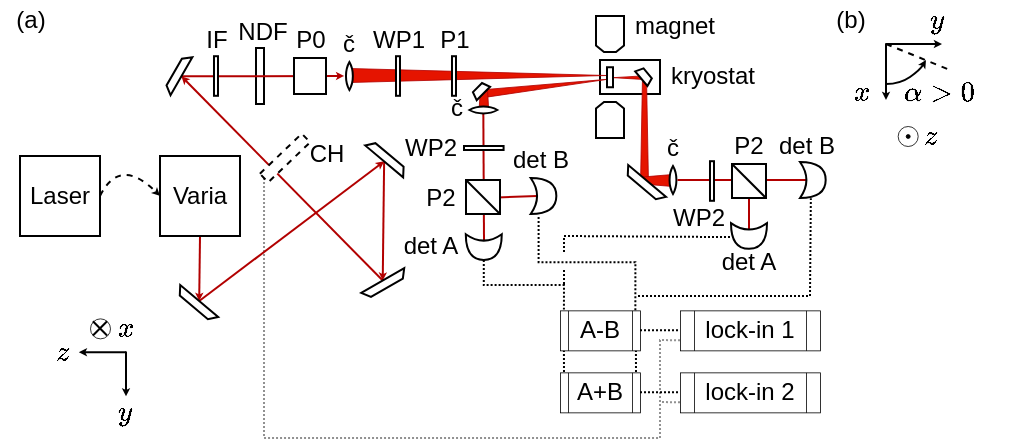 <mxfile version="17.4.2" type="device"><diagram id="BBrLvVu9JXrTJcatdUul" name="Page-1"><mxGraphModel dx="474" dy="522" grid="1" gridSize="10" guides="1" tooltips="1" connect="1" arrows="1" fold="1" page="1" pageScale="1" pageWidth="500" pageHeight="229" math="1" shadow="0"><root><mxCell id="0"/><mxCell id="1" parent="0"/><mxCell id="tFVecaaHPNf04RQiXIKe-158" value="" style="endArrow=none;html=1;rounded=0;endSize=1;targetPerimeterSpacing=6;strokeColor=#000000;strokeWidth=1;fillColor=#6d8764;endFill=0;dashed=1;" parent="1" edge="1"><mxGeometry width="50" height="50" relative="1" as="geometry"><mxPoint x="443" y="24" as="sourcePoint"/><mxPoint x="475" y="37" as="targetPoint"/></mxGeometry></mxCell><mxCell id="tFVecaaHPNf04RQiXIKe-135" value="" style="endArrow=none;html=1;strokeWidth=1;rounded=0;endSize=1;targetPerimeterSpacing=6;exitX=0;exitY=0.5;exitDx=0;exitDy=0;strokeColor=#919191;entryX=0;entryY=0.75;entryDx=0;entryDy=0;dashed=1;dashPattern=1 1;" parent="1" source="tFVecaaHPNf04RQiXIKe-39" target="tFVecaaHPNf04RQiXIKe-130" edge="1"><mxGeometry width="50" height="50" relative="1" as="geometry"><mxPoint x="129.944" y="88.849" as="sourcePoint"/><mxPoint x="330" y="220" as="targetPoint"/><Array as="points"><mxPoint x="132" y="221"/><mxPoint x="330" y="221"/><mxPoint x="330" y="172"/></Array></mxGeometry></mxCell><mxCell id="tFVecaaHPNf04RQiXIKe-107" value="" style="endArrow=none;html=1;rounded=0;endSize=1;targetPerimeterSpacing=6;strokeWidth=1;exitX=0.25;exitY=0.5;exitDx=0;exitDy=0;exitPerimeter=0;entryX=0.5;entryY=1;entryDx=0;entryDy=0;fillColor=#e51400;strokeColor=#B20000;" parent="1" source="tFVecaaHPNf04RQiXIKe-104" target="tFVecaaHPNf04RQiXIKe-102" edge="1"><mxGeometry width="50" height="50" relative="1" as="geometry"><mxPoint x="350" y="110" as="sourcePoint"/><mxPoint x="400" y="60" as="targetPoint"/></mxGeometry></mxCell><mxCell id="tFVecaaHPNf04RQiXIKe-50" value="" style="verticalLabelPosition=bottom;verticalAlign=top;html=1;shape=mxgraph.basic.rect;fillColor2=none;strokeWidth=1;size=20;indent=5;" parent="1" vertex="1"><mxGeometry x="300" y="32" width="30" height="17" as="geometry"/></mxCell><mxCell id="tFVecaaHPNf04RQiXIKe-97" value="" style="shape=trapezoid;perimeter=trapezoidPerimeter;whiteSpace=wrap;html=1;fixedSize=1;strokeWidth=0.4;fillColor=#e51400;fontColor=#ffffff;strokeColor=#B20000;size=1.002;" parent="1" vertex="1"><mxGeometry x="320" y="40" width="4" height="54" as="geometry"/></mxCell><mxCell id="tFVecaaHPNf04RQiXIKe-94" value="" style="triangle;whiteSpace=wrap;html=1;strokeWidth=0.4;rotation=-180;fillColor=#e51400;fontColor=#ffffff;strokeColor=#B20000;" parent="1" vertex="1"><mxGeometry x="306.5" y="39.58" width="16.5" height="2" as="geometry"/></mxCell><mxCell id="tFVecaaHPNf04RQiXIKe-89" value="" style="endArrow=none;html=1;rounded=0;endSize=1;targetPerimeterSpacing=6;strokeWidth=1;entryX=0.25;entryY=0.5;entryDx=0;entryDy=0;entryPerimeter=0;fillColor=#e51400;strokeColor=#B20000;" parent="1" target="tFVecaaHPNf04RQiXIKe-88" edge="1"><mxGeometry width="50" height="50" relative="1" as="geometry"><mxPoint x="242" y="101" as="sourcePoint"/><mxPoint x="282" y="81" as="targetPoint"/></mxGeometry></mxCell><mxCell id="tFVecaaHPNf04RQiXIKe-81" value="" style="endArrow=none;html=1;rounded=0;endSize=1;targetPerimeterSpacing=6;strokeWidth=1;fillColor=#e51400;strokeColor=#B20000;entryX=0.898;entryY=0.503;entryDx=0;entryDy=0;entryPerimeter=0;" parent="1" target="tFVecaaHPNf04RQiXIKe-69" edge="1"><mxGeometry width="50" height="50" relative="1" as="geometry"><mxPoint x="242" y="122" as="sourcePoint"/><mxPoint x="240" y="70" as="targetPoint"/></mxGeometry></mxCell><mxCell id="tFVecaaHPNf04RQiXIKe-77" value="" style="triangle;whiteSpace=wrap;html=1;strokeWidth=0.4;fillColor=#e51400;strokeColor=#B20000;fontColor=#ffffff;rotation=-6.6;" parent="1" vertex="1"><mxGeometry x="240" y="43.07" width="63.5" height="4" as="geometry"/></mxCell><mxCell id="tFVecaaHPNf04RQiXIKe-79" value="" style="shape=trapezoid;perimeter=trapezoidPerimeter;whiteSpace=wrap;html=1;fixedSize=1;strokeWidth=0.4;size=0.59;fillColor=#e51400;fontColor=#ffffff;strokeColor=#B20000;" parent="1" vertex="1"><mxGeometry x="239.41" y="45" width="4.59" height="10" as="geometry"/></mxCell><mxCell id="tFVecaaHPNf04RQiXIKe-74" value="" style="triangle;whiteSpace=wrap;html=1;strokeWidth=0.4;fillColor=#e51400;strokeColor=#B20000;fontColor=#ffffff;" parent="1" vertex="1"><mxGeometry x="175" y="36" width="128" height="7" as="geometry"/></mxCell><mxCell id="tFVecaaHPNf04RQiXIKe-2" value="Laser" style="whiteSpace=wrap;html=1;aspect=fixed;" parent="1" vertex="1"><mxGeometry x="10" y="80" width="40" height="40" as="geometry"/></mxCell><mxCell id="tFVecaaHPNf04RQiXIKe-6" value="" style="curved=1;endArrow=classic;html=1;rounded=0;exitX=1;exitY=0.5;exitDx=0;exitDy=0;entryX=0;entryY=0.5;entryDx=0;entryDy=0;strokeWidth=1;endSize=1;dashed=1;" parent="1" source="tFVecaaHPNf04RQiXIKe-2" target="tFVecaaHPNf04RQiXIKe-1" edge="1"><mxGeometry width="50" height="50" relative="1" as="geometry"><mxPoint x="30" y="70" as="sourcePoint"/><mxPoint x="80" y="20" as="targetPoint"/><Array as="points"><mxPoint x="60" y="80"/></Array></mxGeometry></mxCell><mxCell id="tFVecaaHPNf04RQiXIKe-7" value="" style="endArrow=classic;html=1;rounded=0;exitX=0.5;exitY=1;exitDx=0;exitDy=0;entryX=0.5;entryY=1;entryDx=0;entryDy=0;endSize=1;fillColor=#e51400;strokeColor=#B20000;" parent="1" source="tFVecaaHPNf04RQiXIKe-1" target="tFVecaaHPNf04RQiXIKe-27" edge="1"><mxGeometry width="50" height="50" relative="1" as="geometry"><mxPoint x="400" y="150" as="sourcePoint"/><mxPoint x="100" y="150" as="targetPoint"/></mxGeometry></mxCell><mxCell id="tFVecaaHPNf04RQiXIKe-29" value="" style="endArrow=classic;html=1;rounded=0;exitX=0.5;exitY=1;exitDx=0;exitDy=0;entryX=0.5;entryY=1;entryDx=0;entryDy=0;endSize=1;fillColor=#e51400;strokeColor=#B20000;" parent="1" source="tFVecaaHPNf04RQiXIKe-27" target="tFVecaaHPNf04RQiXIKe-28" edge="1"><mxGeometry width="50" height="50" relative="1" as="geometry"><mxPoint x="120" y="140" as="sourcePoint"/><mxPoint x="170" y="90" as="targetPoint"/></mxGeometry></mxCell><mxCell id="tFVecaaHPNf04RQiXIKe-33" value="" style="endArrow=classic;html=1;rounded=0;entryX=0.5;entryY=1;entryDx=0;entryDy=0;exitX=0.5;exitY=1;exitDx=0;exitDy=0;endSize=1;fillColor=#e51400;strokeColor=#B20000;" parent="1" source="tFVecaaHPNf04RQiXIKe-28" target="tFVecaaHPNf04RQiXIKe-32" edge="1"><mxGeometry width="50" height="50" relative="1" as="geometry"><mxPoint x="107" y="130" as="sourcePoint"/><mxPoint x="157" y="80" as="targetPoint"/></mxGeometry></mxCell><mxCell id="tFVecaaHPNf04RQiXIKe-34" value="" style="endArrow=classic;html=1;rounded=0;endSize=1;strokeWidth=1;exitX=0.5;exitY=1;exitDx=0;exitDy=0;entryX=0.5;entryY=1;entryDx=0;entryDy=0;fillColor=#e51400;strokeColor=#B20000;" parent="1" source="tFVecaaHPNf04RQiXIKe-32" target="tFVecaaHPNf04RQiXIKe-35" edge="1"><mxGeometry width="50" height="50" relative="1" as="geometry"><mxPoint x="130" y="140" as="sourcePoint"/><mxPoint x="100" y="50" as="targetPoint"/></mxGeometry></mxCell><mxCell id="tFVecaaHPNf04RQiXIKe-37" value="" style="rounded=0;whiteSpace=wrap;html=1;" parent="1" vertex="1"><mxGeometry x="128" y="26" width="4" height="28" as="geometry"/></mxCell><mxCell id="tFVecaaHPNf04RQiXIKe-38" value="NDF" style="text;html=1;align=center;verticalAlign=middle;resizable=0;points=[];autosize=1;strokeColor=none;fillColor=none;" parent="1" vertex="1"><mxGeometry x="111" y="8" width="40" height="20" as="geometry"/></mxCell><mxCell id="tFVecaaHPNf04RQiXIKe-39" value="" style="rounded=0;whiteSpace=wrap;html=1;dashed=1;rotation=-43.7;" parent="1" vertex="1"><mxGeometry x="128" y="78" width="29" height="6" as="geometry"/></mxCell><mxCell id="tFVecaaHPNf04RQiXIKe-40" value="CH" style="text;html=1;align=center;verticalAlign=middle;resizable=0;points=[];autosize=1;strokeColor=none;fillColor=none;" parent="1" vertex="1"><mxGeometry x="148" y="69" width="30" height="20" as="geometry"/></mxCell><mxCell id="tFVecaaHPNf04RQiXIKe-42" value="P0" style="text;html=1;align=center;verticalAlign=middle;resizable=0;points=[];autosize=1;strokeColor=none;fillColor=none;" parent="1" vertex="1"><mxGeometry x="140" y="12" width="30" height="20" as="geometry"/></mxCell><mxCell id="tFVecaaHPNf04RQiXIKe-44" value="" style="whiteSpace=wrap;html=1;shape=mxgraph.basic.pointed_oval;" parent="1" vertex="1"><mxGeometry x="172.41" y="33" width="4.59" height="14" as="geometry"/></mxCell><mxCell id="tFVecaaHPNf04RQiXIKe-47" value="" style="shape=loopLimit;whiteSpace=wrap;html=1;size=4;" parent="1" vertex="1"><mxGeometry x="298" y="53" width="14" height="18" as="geometry"/></mxCell><mxCell id="tFVecaaHPNf04RQiXIKe-49" value="" style="shape=loopLimit;whiteSpace=wrap;html=1;size=4;rotation=-180;" parent="1" vertex="1"><mxGeometry x="298" y="10" width="14" height="18" as="geometry"/></mxCell><mxCell id="tFVecaaHPNf04RQiXIKe-51" value="" style="endArrow=classic;html=1;rounded=0;strokeWidth=1;exitX=0.5;exitY=1;exitDx=0;exitDy=0;endSize=1;entryX=-0.071;entryY=0.499;entryDx=0;entryDy=0;entryPerimeter=0;fillColor=#e51400;strokeColor=#B20000;" parent="1" source="tFVecaaHPNf04RQiXIKe-35" target="tFVecaaHPNf04RQiXIKe-44" edge="1"><mxGeometry width="50" height="50" relative="1" as="geometry"><mxPoint x="220" y="80" as="sourcePoint"/><mxPoint x="196" y="40" as="targetPoint"/></mxGeometry></mxCell><mxCell id="tFVecaaHPNf04RQiXIKe-55" value="" style="shape=trapezoid;perimeter=trapezoidPerimeter;whiteSpace=wrap;html=1;fixedSize=1;rotation=-45;size=1.54;" parent="1" vertex="1"><mxGeometry x="235.46" y="45.17" width="9.5" height="4.17" as="geometry"/></mxCell><mxCell id="tFVecaaHPNf04RQiXIKe-58" value="" style="rounded=0;whiteSpace=wrap;html=1;" parent="1" vertex="1"><mxGeometry x="232" y="75" width="19.79" height="2" as="geometry"/></mxCell><mxCell id="tFVecaaHPNf04RQiXIKe-59" value="č" style="text;html=1;align=center;verticalAlign=middle;resizable=0;points=[];autosize=1;strokeColor=none;fillColor=none;" parent="1" vertex="1"><mxGeometry x="163.7" y="14" width="20" height="20" as="geometry"/></mxCell><mxCell id="tFVecaaHPNf04RQiXIKe-60" value="magnet" style="text;html=1;align=center;verticalAlign=middle;resizable=0;points=[];autosize=1;strokeColor=none;fillColor=none;" parent="1" vertex="1"><mxGeometry x="306.5" y="5" width="60" height="20" as="geometry"/></mxCell><mxCell id="tFVecaaHPNf04RQiXIKe-61" value="kryostat" style="text;html=1;align=center;verticalAlign=middle;resizable=0;points=[];autosize=1;strokeColor=none;fillColor=none;" parent="1" vertex="1"><mxGeometry x="326" y="30" width="60" height="20" as="geometry"/></mxCell><mxCell id="tFVecaaHPNf04RQiXIKe-64" value="IF" style="text;html=1;align=center;verticalAlign=middle;resizable=0;points=[];autosize=1;strokeColor=none;fillColor=none;" parent="1" vertex="1"><mxGeometry x="93" y="12" width="30" height="20" as="geometry"/></mxCell><mxCell id="tFVecaaHPNf04RQiXIKe-65" value="" style="rounded=0;whiteSpace=wrap;html=1;rotation=90;" parent="1" vertex="1"><mxGeometry x="98.1" y="39" width="19.79" height="2" as="geometry"/></mxCell><mxCell id="tFVecaaHPNf04RQiXIKe-66" value="" style="rounded=0;whiteSpace=wrap;html=1;rotation=90;" parent="1" vertex="1"><mxGeometry x="189.1" y="39" width="19.79" height="2" as="geometry"/></mxCell><mxCell id="tFVecaaHPNf04RQiXIKe-67" value="" style="rounded=0;whiteSpace=wrap;html=1;rotation=90;" parent="1" vertex="1"><mxGeometry x="217.1" y="39" width="19.79" height="2" as="geometry"/></mxCell><mxCell id="tFVecaaHPNf04RQiXIKe-69" value="" style="whiteSpace=wrap;html=1;shape=mxgraph.basic.pointed_oval;rotation=90;" parent="1" vertex="1"><mxGeometry x="239.41" y="50" width="4.59" height="14" as="geometry"/></mxCell><mxCell id="tFVecaaHPNf04RQiXIKe-41" value="" style="rounded=0;whiteSpace=wrap;html=1;" parent="1" vertex="1"><mxGeometry x="147" y="31" width="16" height="18" as="geometry"/></mxCell><mxCell id="tFVecaaHPNf04RQiXIKe-35" value="" style="shape=trapezoid;perimeter=trapezoidPerimeter;whiteSpace=wrap;html=1;fixedSize=1;rotation=-60;size=3.214;" parent="1" vertex="1"><mxGeometry x="78" y="37" width="21.82" height="4.17" as="geometry"/></mxCell><mxCell id="tFVecaaHPNf04RQiXIKe-28" value="" style="shape=trapezoid;perimeter=trapezoidPerimeter;whiteSpace=wrap;html=1;fixedSize=1;rotation=40;size=3.214;" parent="1" vertex="1"><mxGeometry x="181" y="79" width="24.82" height="4.17" as="geometry"/></mxCell><mxCell id="tFVecaaHPNf04RQiXIKe-1" value="Varia" style="whiteSpace=wrap;html=1;aspect=fixed;" parent="1" vertex="1"><mxGeometry x="80" y="80" width="40" height="40" as="geometry"/></mxCell><mxCell id="tFVecaaHPNf04RQiXIKe-27" value="" style="shape=trapezoid;perimeter=trapezoidPerimeter;whiteSpace=wrap;html=1;fixedSize=1;rotation=-140;size=3.214;" parent="1" vertex="1"><mxGeometry x="85.88" y="152.01" width="24.76" height="4.17" as="geometry"/></mxCell><mxCell id="tFVecaaHPNf04RQiXIKe-32" value="" style="shape=trapezoid;perimeter=trapezoidPerimeter;whiteSpace=wrap;html=1;fixedSize=1;rotation=-210;size=3.214;" parent="1" vertex="1"><mxGeometry x="180" y="142" width="24.82" height="4.17" as="geometry"/></mxCell><mxCell id="tFVecaaHPNf04RQiXIKe-48" value="" style="verticalLabelPosition=bottom;verticalAlign=top;html=1;shape=mxgraph.basic.rect;fillColor2=none;strokeWidth=1;size=20;indent=5;" parent="1" vertex="1"><mxGeometry x="303.5" y="35.58" width="3" height="10" as="geometry"/></mxCell><mxCell id="tFVecaaHPNf04RQiXIKe-82" value="" style="whiteSpace=wrap;html=1;aspect=fixed;strokeWidth=1;" parent="1" vertex="1"><mxGeometry x="233" y="92" width="17" height="17" as="geometry"/></mxCell><mxCell id="tFVecaaHPNf04RQiXIKe-83" value="" style="endArrow=none;html=1;rounded=0;endSize=1;targetPerimeterSpacing=6;strokeWidth=1;exitX=0;exitY=0;exitDx=0;exitDy=0;entryX=1;entryY=1;entryDx=0;entryDy=0;" parent="1" source="tFVecaaHPNf04RQiXIKe-82" target="tFVecaaHPNf04RQiXIKe-82" edge="1"><mxGeometry width="50" height="50" relative="1" as="geometry"><mxPoint x="230" y="100" as="sourcePoint"/><mxPoint x="280" y="50" as="targetPoint"/></mxGeometry></mxCell><mxCell id="tFVecaaHPNf04RQiXIKe-84" value="WP2" style="text;html=1;align=center;verticalAlign=middle;resizable=0;points=[];autosize=1;strokeColor=none;fillColor=none;" parent="1" vertex="1"><mxGeometry x="195.46" y="66" width="40" height="20" as="geometry"/></mxCell><mxCell id="tFVecaaHPNf04RQiXIKe-85" value="P1" style="text;html=1;align=center;verticalAlign=middle;resizable=0;points=[];autosize=1;strokeColor=none;fillColor=none;" parent="1" vertex="1"><mxGeometry x="212" y="12" width="30" height="20" as="geometry"/></mxCell><mxCell id="tFVecaaHPNf04RQiXIKe-86" value="WP1" style="text;html=1;align=center;verticalAlign=middle;resizable=0;points=[];autosize=1;strokeColor=none;fillColor=none;" parent="1" vertex="1"><mxGeometry x="179" y="12" width="40" height="20" as="geometry"/></mxCell><mxCell id="tFVecaaHPNf04RQiXIKe-87" value="" style="shape=xor;whiteSpace=wrap;html=1;strokeWidth=1;rotation=90;" parent="1" vertex="1"><mxGeometry x="235.47" y="116.53" width="12.84" height="18" as="geometry"/></mxCell><mxCell id="tFVecaaHPNf04RQiXIKe-88" value="" style="shape=xor;whiteSpace=wrap;html=1;strokeWidth=1;rotation=0;" parent="1" vertex="1"><mxGeometry x="265.33" y="91" width="12.84" height="18" as="geometry"/></mxCell><mxCell id="tFVecaaHPNf04RQiXIKe-90" value="det A" style="text;html=1;align=center;verticalAlign=middle;resizable=0;points=[];autosize=1;strokeColor=none;fillColor=none;" parent="1" vertex="1"><mxGeometry x="195.46" y="114.53" width="40" height="20" as="geometry"/></mxCell><mxCell id="tFVecaaHPNf04RQiXIKe-92" value="det B" style="text;html=1;align=center;verticalAlign=middle;resizable=0;points=[];autosize=1;strokeColor=none;fillColor=none;" parent="1" vertex="1"><mxGeometry x="250" y="72.09" width="40" height="20" as="geometry"/></mxCell><mxCell id="tFVecaaHPNf04RQiXIKe-93" value="" style="shape=trapezoid;perimeter=trapezoidPerimeter;whiteSpace=wrap;html=1;fixedSize=1;rotation=50;size=1.54;" parent="1" vertex="1"><mxGeometry x="317.5" y="37.92" width="9.5" height="4.17" as="geometry"/></mxCell><mxCell id="tFVecaaHPNf04RQiXIKe-99" value="" style="shape=trapezoid;perimeter=trapezoidPerimeter;whiteSpace=wrap;html=1;fixedSize=1;strokeWidth=0.4;rotation=-90;size=1.43;fillColor=#e51400;fontColor=#ffffff;strokeColor=#B20000;" parent="1" vertex="1"><mxGeometry x="324.5" y="83.5" width="6" height="17" as="geometry"/></mxCell><mxCell id="tFVecaaHPNf04RQiXIKe-98" value="" style="whiteSpace=wrap;html=1;shape=mxgraph.basic.pointed_oval;" parent="1" vertex="1"><mxGeometry x="334.2" y="85" width="4.59" height="14" as="geometry"/></mxCell><mxCell id="tFVecaaHPNf04RQiXIKe-95" value="" style="shape=trapezoid;perimeter=trapezoidPerimeter;whiteSpace=wrap;html=1;fixedSize=1;rotation=-140;size=3.214;" parent="1" vertex="1"><mxGeometry x="309.87" y="92.0" width="24.76" height="4.17" as="geometry"/></mxCell><mxCell id="tFVecaaHPNf04RQiXIKe-100" value="" style="endArrow=none;html=1;rounded=0;endSize=1;targetPerimeterSpacing=6;strokeWidth=1;fillColor=#e51400;strokeColor=#B20000;exitX=0.987;exitY=0.496;exitDx=0;exitDy=0;exitPerimeter=0;" parent="1" source="tFVecaaHPNf04RQiXIKe-98" edge="1"><mxGeometry width="50" height="50" relative="1" as="geometry"><mxPoint x="375.0" y="94" as="sourcePoint"/><mxPoint x="403" y="92" as="targetPoint"/></mxGeometry></mxCell><mxCell id="tFVecaaHPNf04RQiXIKe-101" value="" style="rounded=0;whiteSpace=wrap;html=1;rotation=90;" parent="1" vertex="1"><mxGeometry x="346.1" y="91.5" width="19.79" height="2" as="geometry"/></mxCell><mxCell id="tFVecaaHPNf04RQiXIKe-102" value="" style="whiteSpace=wrap;html=1;aspect=fixed;strokeWidth=1;" parent="1" vertex="1"><mxGeometry x="366" y="84" width="17" height="17" as="geometry"/></mxCell><mxCell id="tFVecaaHPNf04RQiXIKe-103" value="" style="endArrow=none;html=1;rounded=0;endSize=1;targetPerimeterSpacing=6;strokeWidth=1;exitX=0;exitY=0;exitDx=0;exitDy=0;entryX=1;entryY=1;entryDx=0;entryDy=0;" parent="1" source="tFVecaaHPNf04RQiXIKe-102" target="tFVecaaHPNf04RQiXIKe-102" edge="1"><mxGeometry width="50" height="50" relative="1" as="geometry"><mxPoint x="363" y="94" as="sourcePoint"/><mxPoint x="413" y="44" as="targetPoint"/></mxGeometry></mxCell><mxCell id="tFVecaaHPNf04RQiXIKe-104" value="" style="shape=xor;whiteSpace=wrap;html=1;strokeWidth=1;rotation=90;" parent="1" vertex="1"><mxGeometry x="368.08" y="111" width="12.84" height="18" as="geometry"/></mxCell><mxCell id="tFVecaaHPNf04RQiXIKe-105" value="" style="shape=xor;whiteSpace=wrap;html=1;strokeWidth=1;rotation=0;" parent="1" vertex="1"><mxGeometry x="400" y="83" width="12.84" height="18" as="geometry"/></mxCell><mxCell id="tFVecaaHPNf04RQiXIKe-106" value="det B" style="text;html=1;align=center;verticalAlign=middle;resizable=0;points=[];autosize=1;strokeColor=none;fillColor=none;" parent="1" vertex="1"><mxGeometry x="383" y="65.09" width="40" height="20" as="geometry"/></mxCell><mxCell id="tFVecaaHPNf04RQiXIKe-108" value="WP2" style="text;html=1;align=center;verticalAlign=middle;resizable=0;points=[];autosize=1;strokeColor=none;fillColor=none;" parent="1" vertex="1"><mxGeometry x="329" y="101" width="40" height="20" as="geometry"/></mxCell><mxCell id="tFVecaaHPNf04RQiXIKe-109" value="det A" style="text;html=1;align=center;verticalAlign=middle;resizable=0;points=[];autosize=1;strokeColor=none;fillColor=none;" parent="1" vertex="1"><mxGeometry x="353.5" y="123.17" width="40" height="20" as="geometry"/></mxCell><mxCell id="tFVecaaHPNf04RQiXIKe-110" value="č" style="text;html=1;align=center;verticalAlign=middle;resizable=0;points=[];autosize=1;strokeColor=none;fillColor=none;" parent="1" vertex="1"><mxGeometry x="218" y="46" width="20" height="20" as="geometry"/></mxCell><mxCell id="tFVecaaHPNf04RQiXIKe-111" value="č" style="text;html=1;align=center;verticalAlign=middle;resizable=0;points=[];autosize=1;strokeColor=none;fillColor=none;" parent="1" vertex="1"><mxGeometry x="326.1" y="66" width="20" height="20" as="geometry"/></mxCell><mxCell id="tFVecaaHPNf04RQiXIKe-113" value="A-B" style="shape=process;whiteSpace=wrap;html=1;backgroundOutline=1;strokeWidth=0.4;" parent="1" vertex="1"><mxGeometry x="280" y="157.18" width="40" height="20" as="geometry"/></mxCell><mxCell id="tFVecaaHPNf04RQiXIKe-114" value="A+B" style="shape=process;whiteSpace=wrap;html=1;backgroundOutline=1;strokeWidth=0.4;" parent="1" vertex="1"><mxGeometry x="280" y="188.18" width="40" height="20" as="geometry"/></mxCell><mxCell id="tFVecaaHPNf04RQiXIKe-115" value="" style="endArrow=none;dashed=1;html=1;rounded=0;endSize=1;targetPerimeterSpacing=6;strokeWidth=1;exitX=1;exitY=0.5;exitDx=0;exitDy=0;exitPerimeter=0;entryX=0.049;entryY=-0.024;entryDx=0;entryDy=0;edgeStyle=orthogonalEdgeStyle;dashPattern=1 1;entryPerimeter=0;" parent="1" source="tFVecaaHPNf04RQiXIKe-87" target="tFVecaaHPNf04RQiXIKe-113" edge="1"><mxGeometry width="50" height="50" relative="1" as="geometry"><mxPoint x="330" y="170" as="sourcePoint"/><mxPoint x="380" y="120" as="targetPoint"/></mxGeometry></mxCell><mxCell id="tFVecaaHPNf04RQiXIKe-117" value="" style="endArrow=none;dashed=1;html=1;dashPattern=1 1;strokeWidth=1;rounded=0;endSize=1;targetPerimeterSpacing=6;entryX=0.309;entryY=1.056;entryDx=0;entryDy=0;entryPerimeter=0;exitX=0.942;exitY=-0.002;exitDx=0;exitDy=0;edgeStyle=orthogonalEdgeStyle;exitPerimeter=0;" parent="1" source="tFVecaaHPNf04RQiXIKe-113" target="tFVecaaHPNf04RQiXIKe-88" edge="1"><mxGeometry width="50" height="50" relative="1" as="geometry"><mxPoint x="330" y="170" as="sourcePoint"/><mxPoint x="380" y="120" as="targetPoint"/></mxGeometry></mxCell><mxCell id="tFVecaaHPNf04RQiXIKe-121" value="" style="endArrow=none;dashed=1;html=1;dashPattern=1 1;strokeWidth=1;rounded=0;endSize=1;targetPerimeterSpacing=6;entryX=0.049;entryY=1.012;entryDx=0;entryDy=0;entryPerimeter=0;" parent="1" target="tFVecaaHPNf04RQiXIKe-113" edge="1"><mxGeometry width="50" height="50" relative="1" as="geometry"><mxPoint x="282" y="188" as="sourcePoint"/><mxPoint x="320" y="130" as="targetPoint"/></mxGeometry></mxCell><mxCell id="tFVecaaHPNf04RQiXIKe-122" value="" style="endArrow=none;dashed=1;html=1;dashPattern=1 1;strokeWidth=1;rounded=0;endSize=1;targetPerimeterSpacing=6;entryX=0.049;entryY=1.012;entryDx=0;entryDy=0;entryPerimeter=0;" parent="1" edge="1"><mxGeometry width="50" height="50" relative="1" as="geometry"><mxPoint x="318" y="188" as="sourcePoint"/><mxPoint x="317.96" y="177.42" as="targetPoint"/></mxGeometry></mxCell><mxCell id="tFVecaaHPNf04RQiXIKe-124" value="" style="endArrow=none;dashed=1;html=1;dashPattern=1 1;strokeWidth=1;rounded=0;endSize=1;targetPerimeterSpacing=6;entryX=0.543;entryY=0.955;entryDx=0;entryDy=0;entryPerimeter=0;" parent="1" target="tFVecaaHPNf04RQiXIKe-104" edge="1"><mxGeometry width="50" height="50" relative="1" as="geometry"><mxPoint x="282" y="128" as="sourcePoint"/><mxPoint x="370" y="140" as="targetPoint"/><Array as="points"><mxPoint x="282" y="120"/></Array></mxGeometry></mxCell><mxCell id="tFVecaaHPNf04RQiXIKe-127" value="" style="endArrow=none;dashed=1;html=1;dashPattern=1 1;strokeWidth=1;rounded=0;endSize=1;targetPerimeterSpacing=6;" parent="1" edge="1"><mxGeometry width="50" height="50" relative="1" as="geometry"><mxPoint x="282" y="144" as="sourcePoint"/><mxPoint x="282" y="137" as="targetPoint"/></mxGeometry></mxCell><mxCell id="tFVecaaHPNf04RQiXIKe-128" value="" style="endArrow=none;dashed=1;html=1;dashPattern=1 1;strokeWidth=1;rounded=0;endSize=1;targetPerimeterSpacing=6;entryX=0.422;entryY=1.006;entryDx=0;entryDy=0;entryPerimeter=0;" parent="1" target="tFVecaaHPNf04RQiXIKe-105" edge="1"><mxGeometry width="50" height="50" relative="1" as="geometry"><mxPoint x="319" y="150" as="sourcePoint"/><mxPoint x="350" y="100" as="targetPoint"/><Array as="points"><mxPoint x="405" y="150"/></Array></mxGeometry></mxCell><mxCell id="tFVecaaHPNf04RQiXIKe-130" value="lock-in 1" style="shape=process;whiteSpace=wrap;html=1;backgroundOutline=1;strokeWidth=0.4;" parent="1" vertex="1"><mxGeometry x="340" y="157.18" width="70" height="20" as="geometry"/></mxCell><mxCell id="tFVecaaHPNf04RQiXIKe-131" value="lock-in 2" style="shape=process;whiteSpace=wrap;html=1;backgroundOutline=1;strokeWidth=0.4;" parent="1" vertex="1"><mxGeometry x="340" y="188.18" width="70" height="20" as="geometry"/></mxCell><mxCell id="tFVecaaHPNf04RQiXIKe-132" value="" style="endArrow=none;dashed=1;html=1;dashPattern=1 1;strokeWidth=1;rounded=0;endSize=1;targetPerimeterSpacing=6;entryX=0;entryY=0.5;entryDx=0;entryDy=0;exitX=1;exitY=0.5;exitDx=0;exitDy=0;" parent="1" source="tFVecaaHPNf04RQiXIKe-113" target="tFVecaaHPNf04RQiXIKe-130" edge="1"><mxGeometry width="50" height="50" relative="1" as="geometry"><mxPoint x="300" y="170" as="sourcePoint"/><mxPoint x="350" y="120" as="targetPoint"/></mxGeometry></mxCell><mxCell id="tFVecaaHPNf04RQiXIKe-133" value="" style="endArrow=none;dashed=1;html=1;dashPattern=1 1;strokeWidth=1;rounded=0;endSize=1;targetPerimeterSpacing=6;entryX=0;entryY=0.5;entryDx=0;entryDy=0;exitX=1;exitY=0.5;exitDx=0;exitDy=0;" parent="1" source="tFVecaaHPNf04RQiXIKe-114" target="tFVecaaHPNf04RQiXIKe-131" edge="1"><mxGeometry width="50" height="50" relative="1" as="geometry"><mxPoint x="330" y="177.18" as="sourcePoint"/><mxPoint x="350" y="177.18" as="targetPoint"/></mxGeometry></mxCell><mxCell id="tFVecaaHPNf04RQiXIKe-136" value="" style="endArrow=none;html=1;rounded=0;endSize=1;targetPerimeterSpacing=6;strokeColor=#919191;strokeWidth=1;exitX=0;exitY=0.75;exitDx=0;exitDy=0;dashed=1;dashPattern=1 1;" parent="1" source="tFVecaaHPNf04RQiXIKe-131" edge="1"><mxGeometry width="50" height="50" relative="1" as="geometry"><mxPoint x="230" y="170" as="sourcePoint"/><mxPoint x="330" y="203" as="targetPoint"/></mxGeometry></mxCell><mxCell id="tFVecaaHPNf04RQiXIKe-137" value="" style="endArrow=classic;html=1;rounded=0;endSize=1;targetPerimeterSpacing=6;strokeColor=#000000;strokeWidth=1;" parent="1" edge="1"><mxGeometry width="50" height="50" relative="1" as="geometry"><mxPoint x="63" y="178.18" as="sourcePoint"/><mxPoint x="39.42" y="178.08" as="targetPoint"/></mxGeometry></mxCell><mxCell id="tFVecaaHPNf04RQiXIKe-139" value="$$z$$" style="text;align=center;verticalAlign=middle;resizable=0;points=[];autosize=1;strokeColor=none;fillColor=none;html=1;" parent="1" vertex="1"><mxGeometry x="5.5" y="168.18" width="50" height="20" as="geometry"/></mxCell><mxCell id="tFVecaaHPNf04RQiXIKe-140" value="" style="endArrow=classic;html=1;rounded=0;endSize=1;targetPerimeterSpacing=6;strokeColor=#000000;strokeWidth=1;" parent="1" edge="1"><mxGeometry width="50" height="50" relative="1" as="geometry"><mxPoint x="63" y="177.76" as="sourcePoint"/><mxPoint x="63" y="200.18" as="targetPoint"/></mxGeometry></mxCell><mxCell id="tFVecaaHPNf04RQiXIKe-141" value="$$y$$" style="text;html=1;align=center;verticalAlign=middle;resizable=0;points=[];autosize=1;strokeColor=none;fillColor=none;" parent="1" vertex="1"><mxGeometry x="36.5" y="198.18" width="50" height="20" as="geometry"/></mxCell><mxCell id="tFVecaaHPNf04RQiXIKe-143" value="" style="ellipse;whiteSpace=wrap;html=1;aspect=fixed;strokeWidth=0.4;" parent="1" vertex="1"><mxGeometry x="45" y="161.18" width="10" height="10" as="geometry"/></mxCell><mxCell id="tFVecaaHPNf04RQiXIKe-144" value="" style="endArrow=none;html=1;rounded=0;endSize=1;targetPerimeterSpacing=6;strokeColor=#000000;strokeWidth=1;entryX=1;entryY=1;entryDx=0;entryDy=0;exitX=0;exitY=0;exitDx=0;exitDy=0;" parent="1" source="tFVecaaHPNf04RQiXIKe-143" target="tFVecaaHPNf04RQiXIKe-143" edge="1"><mxGeometry width="50" height="50" relative="1" as="geometry"><mxPoint x="-22" y="226.18" as="sourcePoint"/><mxPoint x="28" y="176.18" as="targetPoint"/></mxGeometry></mxCell><mxCell id="tFVecaaHPNf04RQiXIKe-145" value="" style="endArrow=none;html=1;rounded=0;endSize=1;targetPerimeterSpacing=6;strokeColor=#000000;strokeWidth=1;entryX=1;entryY=0;entryDx=0;entryDy=0;exitX=0;exitY=1;exitDx=0;exitDy=0;" parent="1" source="tFVecaaHPNf04RQiXIKe-143" target="tFVecaaHPNf04RQiXIKe-143" edge="1"><mxGeometry width="50" height="50" relative="1" as="geometry"><mxPoint x="-22" y="226.18" as="sourcePoint"/><mxPoint x="28" y="176.18" as="targetPoint"/></mxGeometry></mxCell><mxCell id="tFVecaaHPNf04RQiXIKe-146" value="$$x$$" style="text;html=1;align=center;verticalAlign=middle;resizable=0;points=[];autosize=1;strokeColor=none;fillColor=none;" parent="1" vertex="1"><mxGeometry x="38" y="156.18" width="50" height="20" as="geometry"/></mxCell><mxCell id="tFVecaaHPNf04RQiXIKe-147" value="(a)" style="text;html=1;align=center;verticalAlign=middle;resizable=0;points=[];autosize=1;strokeColor=none;fillColor=none;" parent="1" vertex="1"><mxGeometry y="2" width="30" height="20" as="geometry"/></mxCell><mxCell id="tFVecaaHPNf04RQiXIKe-148" value="(b)" style="text;html=1;align=center;verticalAlign=middle;resizable=0;points=[];autosize=1;strokeColor=none;fillColor=none;" parent="1" vertex="1"><mxGeometry x="409.84" y="2" width="30" height="20" as="geometry"/></mxCell><mxCell id="tFVecaaHPNf04RQiXIKe-149" value="" style="endArrow=classic;html=1;rounded=0;endSize=1;targetPerimeterSpacing=6;strokeColor=#000000;strokeWidth=1;" parent="1" edge="1"><mxGeometry width="50" height="50" relative="1" as="geometry"><mxPoint x="443" y="24.0" as="sourcePoint"/><mxPoint x="471" y="24" as="targetPoint"/></mxGeometry></mxCell><mxCell id="tFVecaaHPNf04RQiXIKe-150" value="$$y$$" style="text;align=center;verticalAlign=middle;resizable=0;points=[];autosize=1;strokeColor=none;fillColor=none;html=1;" parent="1" vertex="1"><mxGeometry x="443" y="2" width="50" height="20" as="geometry"/></mxCell><mxCell id="tFVecaaHPNf04RQiXIKe-151" value="" style="endArrow=classic;html=1;rounded=0;endSize=1;targetPerimeterSpacing=6;strokeColor=#000000;strokeWidth=1;" parent="1" edge="1"><mxGeometry width="50" height="50" relative="1" as="geometry"><mxPoint x="443" y="23.58" as="sourcePoint"/><mxPoint x="443" y="52" as="targetPoint"/></mxGeometry></mxCell><mxCell id="tFVecaaHPNf04RQiXIKe-152" value="$$x$$" style="text;html=1;align=center;verticalAlign=middle;resizable=0;points=[];autosize=1;strokeColor=none;fillColor=none;" parent="1" vertex="1"><mxGeometry x="405.5" y="38" width="50" height="20" as="geometry"/></mxCell><mxCell id="tFVecaaHPNf04RQiXIKe-153" value="" style="ellipse;whiteSpace=wrap;html=1;aspect=fixed;strokeWidth=0.4;" parent="1" vertex="1"><mxGeometry x="448.84" y="65.0" width="10" height="10" as="geometry"/></mxCell><mxCell id="tFVecaaHPNf04RQiXIKe-156" value="$$z$$" style="text;html=1;align=center;verticalAlign=middle;resizable=0;points=[];autosize=1;strokeColor=none;fillColor=none;" parent="1" vertex="1"><mxGeometry x="439.84" y="60" width="50" height="20" as="geometry"/></mxCell><mxCell id="tFVecaaHPNf04RQiXIKe-157" value="" style="ellipse;whiteSpace=wrap;html=1;aspect=fixed;strokeWidth=0.4;fillColor=#000000;" parent="1" vertex="1"><mxGeometry x="452.84" y="69.0" width="2" height="2" as="geometry"/></mxCell><mxCell id="tFVecaaHPNf04RQiXIKe-159" value="" style="curved=1;endArrow=classic;html=1;rounded=0;endSize=1;targetPerimeterSpacing=6;strokeColor=#000000;strokeWidth=1;" parent="1" edge="1"><mxGeometry width="50" height="50" relative="1" as="geometry"><mxPoint x="443" y="44" as="sourcePoint"/><mxPoint x="463" y="32" as="targetPoint"/><Array as="points"><mxPoint x="450" y="44"/><mxPoint x="460" y="37"/></Array></mxGeometry></mxCell><mxCell id="tFVecaaHPNf04RQiXIKe-160" value="$$\alpha&amp;gt;0$$" style="text;html=1;align=center;verticalAlign=middle;resizable=0;points=[];autosize=1;strokeColor=none;fillColor=none;" parent="1" vertex="1"><mxGeometry x="424" y="38" width="90" height="20" as="geometry"/></mxCell><mxCell id="XZa2GJVC9siI4B6QvVo2-1" value="P2" style="text;html=1;align=center;verticalAlign=middle;resizable=0;points=[];autosize=1;strokeColor=none;fillColor=none;" vertex="1" parent="1"><mxGeometry x="205" y="91" width="30" height="20" as="geometry"/></mxCell><mxCell id="XZa2GJVC9siI4B6QvVo2-2" value="P2" style="text;html=1;align=center;verticalAlign=middle;resizable=0;points=[];autosize=1;strokeColor=none;fillColor=none;" vertex="1" parent="1"><mxGeometry x="359" y="65" width="30" height="20" as="geometry"/></mxCell></root></mxGraphModel></diagram></mxfile>